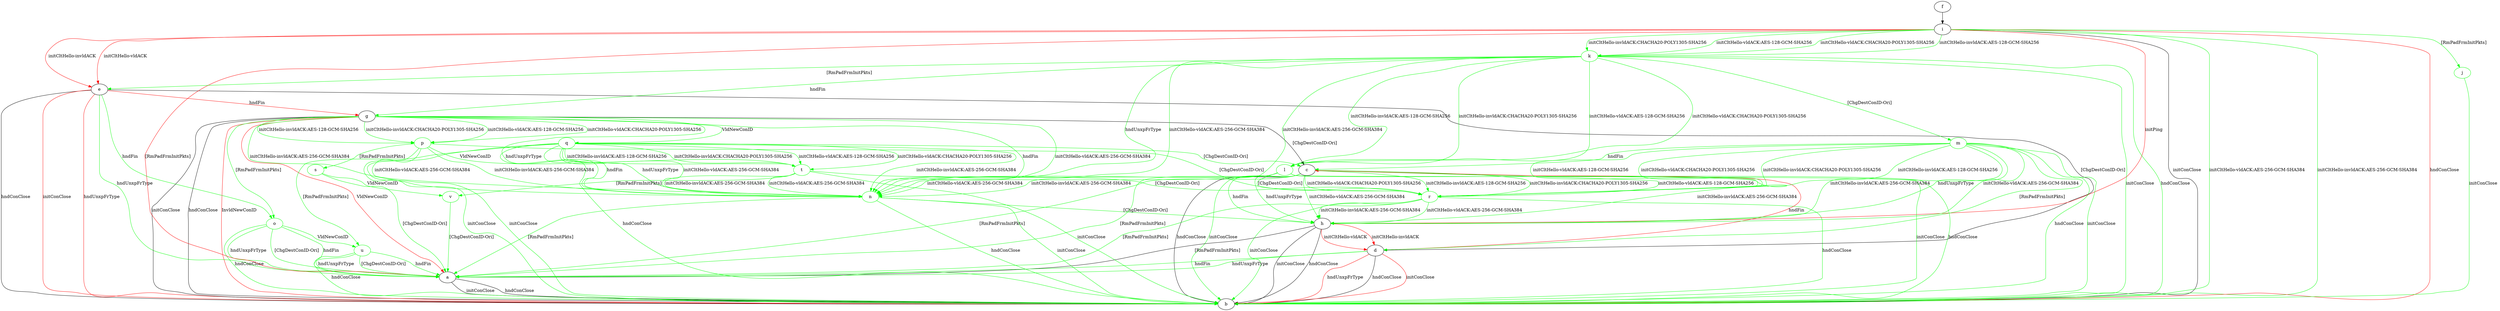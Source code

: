 digraph "" {
	a -> b	[key=0,
		label="initConClose "];
	a -> b	[key=1,
		label="hndConClose "];
	c -> a	[key=0,
		color=green,
		label="[RmPadFrmInitPkts] "];
	c -> b	[key=0,
		label="hndConClose "];
	c -> b	[key=1,
		color=green,
		label="initConClose "];
	c -> h	[key=0,
		color=green,
		label="initCltHello-vldACK:AES-256-GCM-SHA384 "];
	c -> h	[key=1,
		color=green,
		label="initCltHello-invldACK:AES-256-GCM-SHA384 "];
	c -> h	[key=2,
		color=green,
		label="hndFin "];
	c -> h	[key=3,
		color=green,
		label="hndUnxpFrType "];
	r	[color=green];
	c -> r	[key=0,
		color=green,
		label="initCltHello-vldACK:AES-128-GCM-SHA256 "];
	c -> r	[key=1,
		color=green,
		label="initCltHello-vldACK:CHACHA20-POLY1305-SHA256 "];
	c -> r	[key=2,
		color=green,
		label="initCltHello-invldACK:AES-128-GCM-SHA256 "];
	c -> r	[key=3,
		color=green,
		label="initCltHello-invldACK:CHACHA20-POLY1305-SHA256 "];
	d -> a	[key=0,
		color=green,
		label="hndFin "];
	d -> a	[key=1,
		color=green,
		label="hndUnxpFrType "];
	d -> b	[key=0,
		label="hndConClose "];
	d -> b	[key=1,
		color=red,
		label="initConClose "];
	d -> b	[key=2,
		color=red,
		label="hndUnxpFrType "];
	d -> c	[key=0,
		color=red,
		label="hndFin "];
	e -> a	[key=0,
		color=green,
		label="hndUnxpFrType "];
	e -> b	[key=0,
		label="hndConClose "];
	e -> b	[key=1,
		color=red,
		label="initConClose "];
	e -> b	[key=2,
		color=red,
		label="hndUnxpFrType "];
	e -> d	[key=0,
		label="[ChgDestConID-Ori] "];
	e -> g	[key=0,
		color=red,
		label="hndFin "];
	o	[color=green];
	e -> o	[key=0,
		color=green,
		label="hndFin "];
	f -> i	[key=0];
	g -> a	[key=0,
		color=red,
		label="VldNewConID "];
	g -> b	[key=0,
		label="initConClose "];
	g -> b	[key=1,
		label="hndConClose "];
	g -> b	[key=2,
		color=red,
		label="InvldNewConID "];
	g -> c	[key=0,
		label="[ChgDestConID-Ori] "];
	n	[color=green];
	g -> n	[key=0,
		color=green,
		label="initCltHello-vldACK:AES-256-GCM-SHA384 "];
	g -> n	[key=1,
		color=green,
		label="initCltHello-invldACK:AES-256-GCM-SHA384 "];
	g -> n	[key=2,
		color=green,
		label="hndFin "];
	g -> n	[key=3,
		color=green,
		label="hndUnxpFrType "];
	g -> o	[key=0,
		color=green,
		label="[RmPadFrmInitPkts] "];
	p	[color=green];
	g -> p	[key=0,
		color=green,
		label="initCltHello-vldACK:AES-128-GCM-SHA256 "];
	g -> p	[key=1,
		color=green,
		label="initCltHello-vldACK:CHACHA20-POLY1305-SHA256 "];
	g -> p	[key=2,
		color=green,
		label="initCltHello-invldACK:AES-128-GCM-SHA256 "];
	g -> p	[key=3,
		color=green,
		label="initCltHello-invldACK:CHACHA20-POLY1305-SHA256 "];
	q	[color=green];
	g -> q	[key=0,
		color=green,
		label="VldNewConID "];
	h -> a	[key=0,
		label="[RmPadFrmInitPkts] "];
	h -> b	[key=0,
		label="initConClose "];
	h -> b	[key=1,
		label="hndConClose "];
	h -> d	[key=0,
		color=red,
		label="initCltHello-vldACK "];
	h -> d	[key=1,
		color=red,
		label="initCltHello-invldACK "];
	i -> a	[key=0,
		color=red,
		label="[RmPadFrmInitPkts] "];
	i -> b	[key=0,
		label="initConClose "];
	i -> b	[key=1,
		color=green,
		label="initCltHello-vldACK:AES-256-GCM-SHA384 "];
	i -> b	[key=2,
		color=green,
		label="initCltHello-invldACK:AES-256-GCM-SHA384 "];
	i -> b	[key=3,
		color=red,
		label="hndConClose "];
	i -> e	[key=0,
		color=red,
		label="initCltHello-vldACK "];
	i -> e	[key=1,
		color=red,
		label="initCltHello-invldACK "];
	i -> h	[key=0,
		color=red,
		label="initPing "];
	j	[color=green];
	i -> j	[key=0,
		color=green,
		label="[RmPadFrmInitPkts] "];
	k	[color=green];
	i -> k	[key=0,
		color=green,
		label="initCltHello-vldACK:AES-128-GCM-SHA256 "];
	i -> k	[key=1,
		color=green,
		label="initCltHello-vldACK:CHACHA20-POLY1305-SHA256 "];
	i -> k	[key=2,
		color=green,
		label="initCltHello-invldACK:AES-128-GCM-SHA256 "];
	i -> k	[key=3,
		color=green,
		label="initCltHello-invldACK:CHACHA20-POLY1305-SHA256 "];
	j -> b	[key=0,
		color=green,
		label="initConClose "];
	k -> b	[key=0,
		color=green,
		label="initConClose "];
	k -> b	[key=1,
		color=green,
		label="hndConClose "];
	k -> e	[key=0,
		color=green,
		label="[RmPadFrmInitPkts] "];
	k -> g	[key=0,
		color=green,
		label="hndFin "];
	l	[color=green];
	k -> l	[key=0,
		color=green,
		label="initCltHello-vldACK:AES-128-GCM-SHA256 "];
	k -> l	[key=1,
		color=green,
		label="initCltHello-vldACK:CHACHA20-POLY1305-SHA256 "];
	k -> l	[key=2,
		color=green,
		label="initCltHello-invldACK:AES-128-GCM-SHA256 "];
	k -> l	[key=3,
		color=green,
		label="initCltHello-invldACK:CHACHA20-POLY1305-SHA256 "];
	m	[color=green];
	k -> m	[key=0,
		color=green,
		label="[ChgDestConID-Ori] "];
	k -> n	[key=0,
		color=green,
		label="initCltHello-vldACK:AES-256-GCM-SHA384 "];
	k -> n	[key=1,
		color=green,
		label="initCltHello-invldACK:AES-256-GCM-SHA384 "];
	k -> n	[key=2,
		color=green,
		label="hndUnxpFrType "];
	l -> a	[key=0,
		color=green,
		label="[RmPadFrmInitPkts] "];
	l -> b	[key=0,
		color=green,
		label="initConClose "];
	l -> b	[key=1,
		color=green,
		label="hndConClose "];
	l -> n	[key=0,
		color=green,
		label="initCltHello-vldACK:AES-256-GCM-SHA384 "];
	l -> n	[key=1,
		color=green,
		label="initCltHello-invldACK:AES-256-GCM-SHA384 "];
	l -> r	[key=0,
		color=green,
		label="[ChgDestConID-Ori] "];
	m -> b	[key=0,
		color=green,
		label="initConClose "];
	m -> b	[key=1,
		color=green,
		label="hndConClose "];
	m -> c	[key=0,
		color=green,
		label="hndFin "];
	m -> d	[key=0,
		color=green,
		label="[RmPadFrmInitPkts] "];
	m -> h	[key=0,
		color=green,
		label="initCltHello-vldACK:AES-256-GCM-SHA384 "];
	m -> h	[key=1,
		color=green,
		label="initCltHello-invldACK:AES-256-GCM-SHA384 "];
	m -> h	[key=2,
		color=green,
		label="hndUnxpFrType "];
	m -> r	[key=0,
		color=green,
		label="initCltHello-vldACK:AES-128-GCM-SHA256 "];
	m -> r	[key=1,
		color=green,
		label="initCltHello-vldACK:CHACHA20-POLY1305-SHA256 "];
	m -> r	[key=2,
		color=green,
		label="initCltHello-invldACK:AES-128-GCM-SHA256 "];
	m -> r	[key=3,
		color=green,
		label="initCltHello-invldACK:CHACHA20-POLY1305-SHA256 "];
	n -> a	[key=0,
		color=green,
		label="[RmPadFrmInitPkts] "];
	n -> b	[key=0,
		color=green,
		label="initConClose "];
	n -> b	[key=1,
		color=green,
		label="hndConClose "];
	n -> h	[key=0,
		color=green,
		label="[ChgDestConID-Ori] "];
	o -> a	[key=0,
		color=green,
		label="hndFin "];
	o -> a	[key=1,
		color=green,
		label="hndUnxpFrType "];
	o -> a	[key=2,
		color=green,
		label="[ChgDestConID-Ori] "];
	o -> b	[key=0,
		color=green,
		label="hndConClose "];
	u	[color=green];
	o -> u	[key=0,
		color=green,
		label="VldNewConID "];
	p -> b	[key=0,
		color=green,
		label="initConClose "];
	p -> n	[key=0,
		color=green,
		label="initCltHello-vldACK:AES-256-GCM-SHA384 "];
	p -> n	[key=1,
		color=green,
		label="initCltHello-invldACK:AES-256-GCM-SHA384 "];
	p -> r	[key=0,
		color=green,
		label="[ChgDestConID-Ori] "];
	s	[color=green];
	p -> s	[key=0,
		color=green,
		label="[RmPadFrmInitPkts] "];
	t	[color=green];
	p -> t	[key=0,
		color=green,
		label="VldNewConID "];
	q -> b	[key=0,
		color=green,
		label="initConClose "];
	q -> b	[key=1,
		color=green,
		label="hndConClose "];
	q -> c	[key=0,
		color=green,
		label="[ChgDestConID-Ori] "];
	q -> n	[key=0,
		color=green,
		label="initCltHello-vldACK:AES-256-GCM-SHA384 "];
	q -> n	[key=1,
		color=green,
		label="initCltHello-invldACK:AES-256-GCM-SHA384 "];
	q -> n	[key=2,
		color=green,
		label="hndFin "];
	q -> n	[key=3,
		color=green,
		label="hndUnxpFrType "];
	q -> t	[key=0,
		color=green,
		label="initCltHello-vldACK:AES-128-GCM-SHA256 "];
	q -> t	[key=1,
		color=green,
		label="initCltHello-vldACK:CHACHA20-POLY1305-SHA256 "];
	q -> t	[key=2,
		color=green,
		label="initCltHello-invldACK:AES-128-GCM-SHA256 "];
	q -> t	[key=3,
		color=green,
		label="initCltHello-invldACK:CHACHA20-POLY1305-SHA256 "];
	q -> u	[key=0,
		color=green,
		label="[RmPadFrmInitPkts] "];
	r -> a	[key=0,
		color=green,
		label="[RmPadFrmInitPkts] "];
	r -> b	[key=0,
		color=green,
		label="initConClose "];
	r -> b	[key=1,
		color=green,
		label="hndConClose "];
	r -> h	[key=0,
		color=green,
		label="initCltHello-vldACK:AES-256-GCM-SHA384 "];
	r -> h	[key=1,
		color=green,
		label="initCltHello-invldACK:AES-256-GCM-SHA384 "];
	s -> a	[key=0,
		color=green,
		label="[ChgDestConID-Ori] "];
	v	[color=green];
	s -> v	[key=0,
		color=green,
		label="VldNewConID "];
	t -> b	[key=0,
		color=green,
		label="initConClose "];
	t -> n	[key=0,
		color=green,
		label="initCltHello-vldACK:AES-256-GCM-SHA384 "];
	t -> n	[key=1,
		color=green,
		label="initCltHello-invldACK:AES-256-GCM-SHA384 "];
	t -> r	[key=0,
		color=green,
		label="[ChgDestConID-Ori] "];
	t -> v	[key=0,
		color=green,
		label="[RmPadFrmInitPkts] "];
	u -> a	[key=0,
		color=green,
		label="hndFin "];
	u -> a	[key=1,
		color=green,
		label="hndUnxpFrType "];
	u -> a	[key=2,
		color=green,
		label="[ChgDestConID-Ori] "];
	u -> b	[key=0,
		color=green,
		label="hndConClose "];
	v -> a	[key=0,
		color=green,
		label="[ChgDestConID-Ori] "];
}
